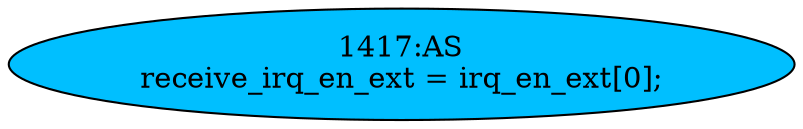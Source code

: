 strict digraph "" {
	node [label="\N"];
	"1417:AS"	 [ast="<pyverilog.vparser.ast.Assign object at 0x7fd773261c90>",
		def_var="['receive_irq_en_ext']",
		fillcolor=deepskyblue,
		label="1417:AS
receive_irq_en_ext = irq_en_ext[0];",
		statements="[]",
		style=filled,
		typ=Assign,
		use_var="['irq_en_ext']"];
}

